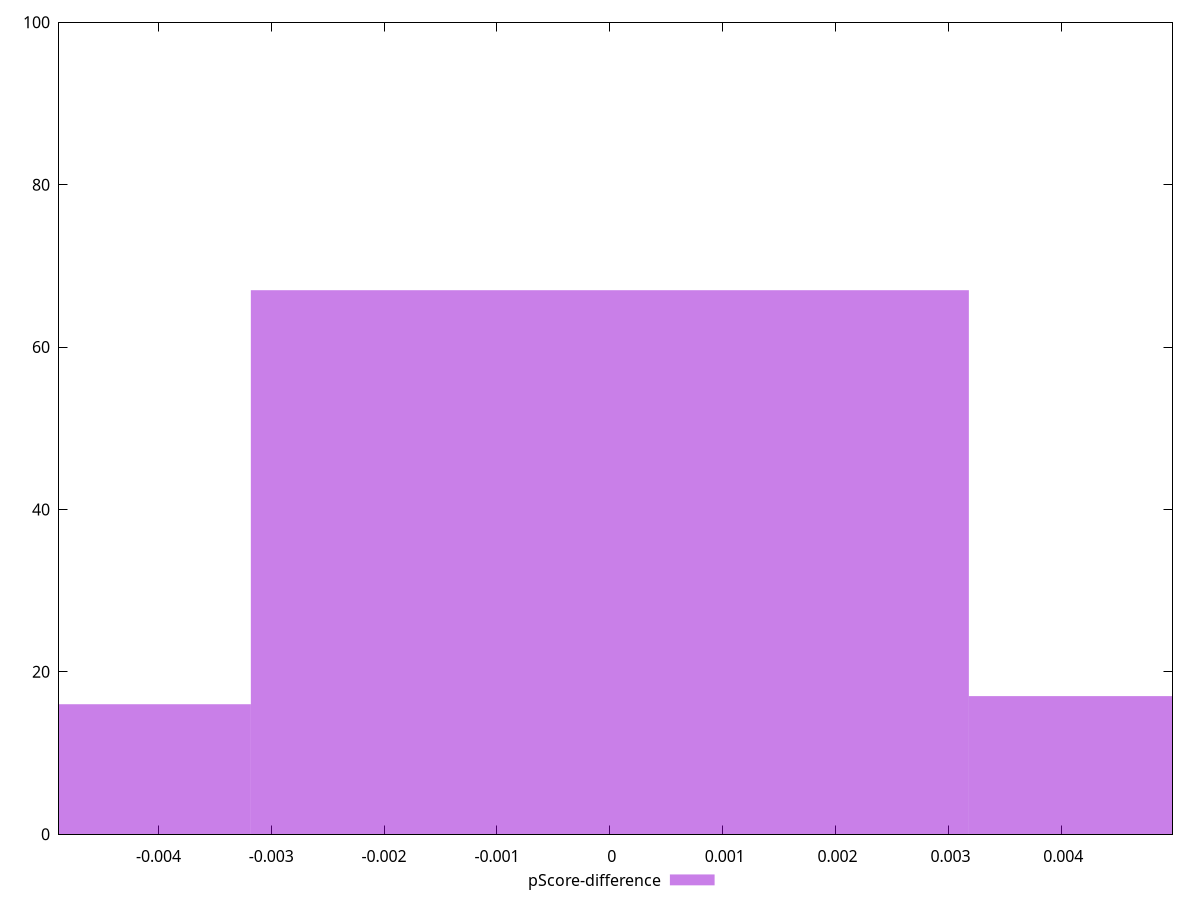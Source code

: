 reset

$pScoreDifference <<EOF
0 67
-0.006361579111118371 16
0.006361579111118371 17
EOF

set key outside below
set boxwidth 0.006361579111118371
set xrange [-0.004880486397435435:0.00498498835461425]
set yrange [0:100]
set trange [0:100]
set style fill transparent solid 0.5 noborder
set terminal svg size 640, 490 enhanced background rgb 'white'
set output "reports/report_00027_2021-02-24T12-40-31.850Z/first-contentful-paint/samples/music/pScore-difference/histogram.svg"

plot $pScoreDifference title "pScore-difference" with boxes

reset
